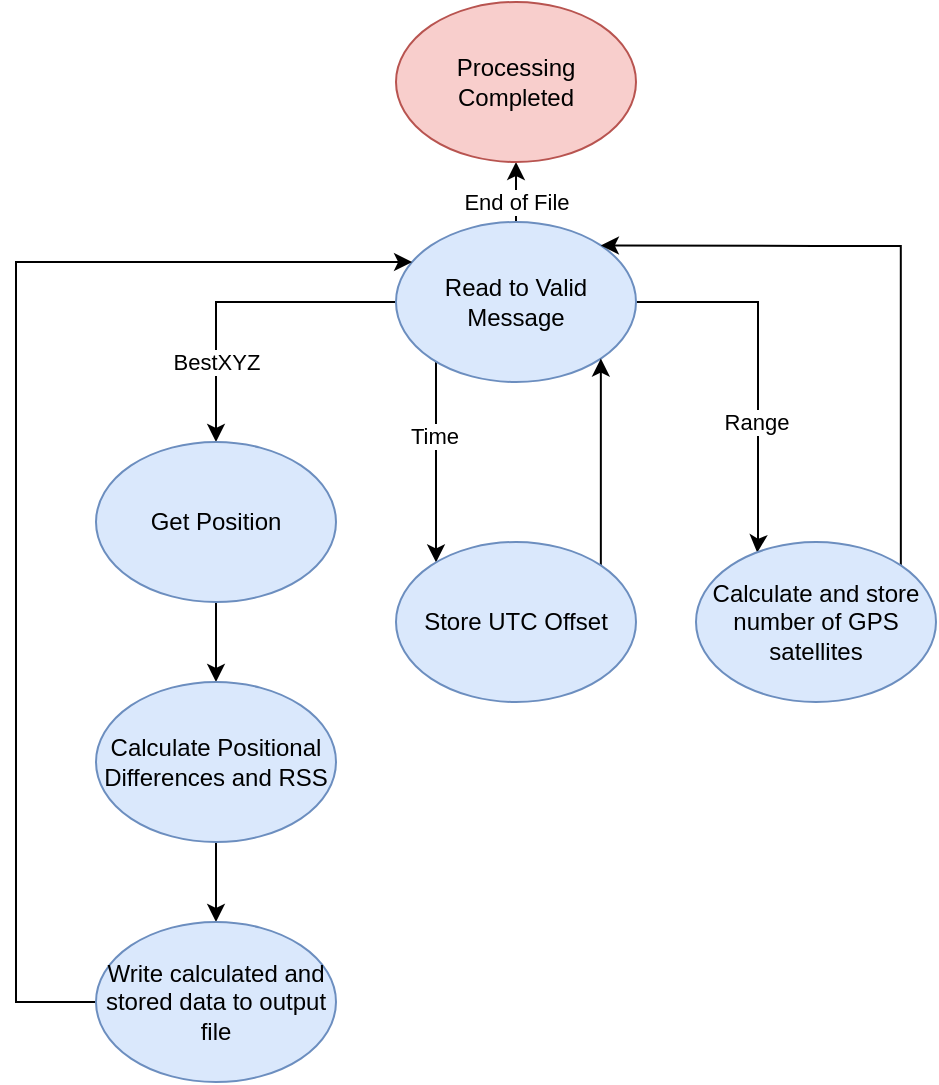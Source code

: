 <mxfile version="13.5.7" type="device"><diagram id="sY4hHAJWEcdYPydIcmZQ" name="Page-1"><mxGraphModel dx="1086" dy="806" grid="1" gridSize="10" guides="1" tooltips="1" connect="1" arrows="1" fold="1" page="1" pageScale="1" pageWidth="850" pageHeight="1100" math="0" shadow="0"><root><mxCell id="0"/><mxCell id="1" parent="0"/><mxCell id="UrjGTlIzFbYfiilrmacG-9" value="" style="edgeStyle=orthogonalEdgeStyle;rounded=0;orthogonalLoop=1;jettySize=auto;html=1;" edge="1" parent="1" source="UrjGTlIzFbYfiilrmacG-4" target="UrjGTlIzFbYfiilrmacG-7"><mxGeometry relative="1" as="geometry"><Array as="points"><mxPoint x="500" y="210"/><mxPoint x="500" y="210"/></Array></mxGeometry></mxCell><mxCell id="UrjGTlIzFbYfiilrmacG-16" value="Time" style="edgeLabel;html=1;align=center;verticalAlign=middle;resizable=0;points=[];" vertex="1" connectable="0" parent="UrjGTlIzFbYfiilrmacG-9"><mxGeometry x="-0.267" y="-1" relative="1" as="geometry"><mxPoint as="offset"/></mxGeometry></mxCell><mxCell id="UrjGTlIzFbYfiilrmacG-12" style="edgeStyle=orthogonalEdgeStyle;rounded=0;orthogonalLoop=1;jettySize=auto;html=1;exitX=1;exitY=0.5;exitDx=0;exitDy=0;entryX=0.255;entryY=0.067;entryDx=0;entryDy=0;entryPerimeter=0;" edge="1" parent="1" source="UrjGTlIzFbYfiilrmacG-4" target="UrjGTlIzFbYfiilrmacG-6"><mxGeometry relative="1" as="geometry"><Array as="points"><mxPoint x="661" y="160"/><mxPoint x="661" y="280"/><mxPoint x="661" y="280"/></Array></mxGeometry></mxCell><mxCell id="UrjGTlIzFbYfiilrmacG-17" value="Range" style="edgeLabel;html=1;align=center;verticalAlign=middle;resizable=0;points=[];" vertex="1" connectable="0" parent="UrjGTlIzFbYfiilrmacG-12"><mxGeometry x="-0.155" y="-35" relative="1" as="geometry"><mxPoint x="34" y="42" as="offset"/></mxGeometry></mxCell><mxCell id="UrjGTlIzFbYfiilrmacG-13" style="edgeStyle=orthogonalEdgeStyle;rounded=0;orthogonalLoop=1;jettySize=auto;html=1;exitX=0;exitY=0.5;exitDx=0;exitDy=0;entryX=0.5;entryY=0;entryDx=0;entryDy=0;" edge="1" parent="1" source="UrjGTlIzFbYfiilrmacG-4" target="UrjGTlIzFbYfiilrmacG-8"><mxGeometry relative="1" as="geometry"/></mxCell><mxCell id="UrjGTlIzFbYfiilrmacG-15" value="BestXYZ" style="edgeLabel;html=1;align=center;verticalAlign=middle;resizable=0;points=[];" vertex="1" connectable="0" parent="UrjGTlIzFbYfiilrmacG-13"><mxGeometry x="-0.143" y="36" relative="1" as="geometry"><mxPoint x="-21.72" y="-6" as="offset"/></mxGeometry></mxCell><mxCell id="UrjGTlIzFbYfiilrmacG-29" value="" style="edgeStyle=orthogonalEdgeStyle;rounded=0;orthogonalLoop=1;jettySize=auto;html=1;" edge="1" parent="1" source="UrjGTlIzFbYfiilrmacG-4" target="UrjGTlIzFbYfiilrmacG-28"><mxGeometry relative="1" as="geometry"/></mxCell><mxCell id="UrjGTlIzFbYfiilrmacG-30" value="End of File" style="edgeLabel;html=1;align=center;verticalAlign=middle;resizable=0;points=[];" vertex="1" connectable="0" parent="UrjGTlIzFbYfiilrmacG-29"><mxGeometry x="0.49" y="1" relative="1" as="geometry"><mxPoint x="1" y="7" as="offset"/></mxGeometry></mxCell><mxCell id="UrjGTlIzFbYfiilrmacG-4" value="Read to Valid Message" style="ellipse;whiteSpace=wrap;html=1;fillColor=#dae8fc;strokeColor=#6c8ebf;" vertex="1" parent="1"><mxGeometry x="480" y="120" width="120" height="80" as="geometry"/></mxCell><mxCell id="UrjGTlIzFbYfiilrmacG-27" style="edgeStyle=orthogonalEdgeStyle;rounded=0;orthogonalLoop=1;jettySize=auto;html=1;exitX=1;exitY=0;exitDx=0;exitDy=0;entryX=1;entryY=0;entryDx=0;entryDy=0;" edge="1" parent="1" source="UrjGTlIzFbYfiilrmacG-6" target="UrjGTlIzFbYfiilrmacG-4"><mxGeometry relative="1" as="geometry"><mxPoint x="690" y="130" as="targetPoint"/><Array as="points"><mxPoint x="732" y="132"/><mxPoint x="690" y="132"/></Array></mxGeometry></mxCell><mxCell id="UrjGTlIzFbYfiilrmacG-6" value="Calculate and store number of GPS satellites" style="ellipse;whiteSpace=wrap;html=1;fillColor=#dae8fc;strokeColor=#6c8ebf;" vertex="1" parent="1"><mxGeometry x="630" y="280" width="120" height="80" as="geometry"/></mxCell><mxCell id="UrjGTlIzFbYfiilrmacG-24" style="edgeStyle=orthogonalEdgeStyle;rounded=0;orthogonalLoop=1;jettySize=auto;html=1;exitX=1;exitY=0;exitDx=0;exitDy=0;entryX=1;entryY=1;entryDx=0;entryDy=0;" edge="1" parent="1" source="UrjGTlIzFbYfiilrmacG-7" target="UrjGTlIzFbYfiilrmacG-4"><mxGeometry relative="1" as="geometry"/></mxCell><mxCell id="UrjGTlIzFbYfiilrmacG-7" value="Store UTC Offset" style="ellipse;whiteSpace=wrap;html=1;fillColor=#dae8fc;strokeColor=#6c8ebf;" vertex="1" parent="1"><mxGeometry x="480" y="280" width="120" height="80" as="geometry"/></mxCell><mxCell id="UrjGTlIzFbYfiilrmacG-19" value="" style="edgeStyle=orthogonalEdgeStyle;rounded=0;orthogonalLoop=1;jettySize=auto;html=1;" edge="1" parent="1" source="UrjGTlIzFbYfiilrmacG-8" target="UrjGTlIzFbYfiilrmacG-18"><mxGeometry relative="1" as="geometry"/></mxCell><mxCell id="UrjGTlIzFbYfiilrmacG-8" value="Get Position" style="ellipse;whiteSpace=wrap;html=1;fillColor=#dae8fc;strokeColor=#6c8ebf;" vertex="1" parent="1"><mxGeometry x="330" y="230" width="120" height="80" as="geometry"/></mxCell><mxCell id="UrjGTlIzFbYfiilrmacG-22" value="" style="edgeStyle=orthogonalEdgeStyle;rounded=0;orthogonalLoop=1;jettySize=auto;html=1;" edge="1" parent="1" source="UrjGTlIzFbYfiilrmacG-18" target="UrjGTlIzFbYfiilrmacG-21"><mxGeometry relative="1" as="geometry"/></mxCell><mxCell id="UrjGTlIzFbYfiilrmacG-18" value="Calculate Positional Differences and RSS" style="ellipse;whiteSpace=wrap;html=1;fillColor=#dae8fc;strokeColor=#6c8ebf;" vertex="1" parent="1"><mxGeometry x="330" y="350" width="120" height="80" as="geometry"/></mxCell><mxCell id="UrjGTlIzFbYfiilrmacG-23" style="edgeStyle=orthogonalEdgeStyle;rounded=0;orthogonalLoop=1;jettySize=auto;html=1;exitX=0;exitY=0.5;exitDx=0;exitDy=0;" edge="1" parent="1" source="UrjGTlIzFbYfiilrmacG-21" target="UrjGTlIzFbYfiilrmacG-4"><mxGeometry relative="1" as="geometry"><mxPoint x="470" y="140" as="targetPoint"/><Array as="points"><mxPoint x="290" y="510"/><mxPoint x="290" y="140"/></Array></mxGeometry></mxCell><mxCell id="UrjGTlIzFbYfiilrmacG-21" value="Write calculated and stored data to output file" style="ellipse;whiteSpace=wrap;html=1;fillColor=#dae8fc;strokeColor=#6c8ebf;" vertex="1" parent="1"><mxGeometry x="330" y="470" width="120" height="80" as="geometry"/></mxCell><mxCell id="UrjGTlIzFbYfiilrmacG-28" value="Processing Completed" style="ellipse;whiteSpace=wrap;html=1;fillColor=#f8cecc;strokeColor=#b85450;" vertex="1" parent="1"><mxGeometry x="480" y="10" width="120" height="80" as="geometry"/></mxCell></root></mxGraphModel></diagram></mxfile>